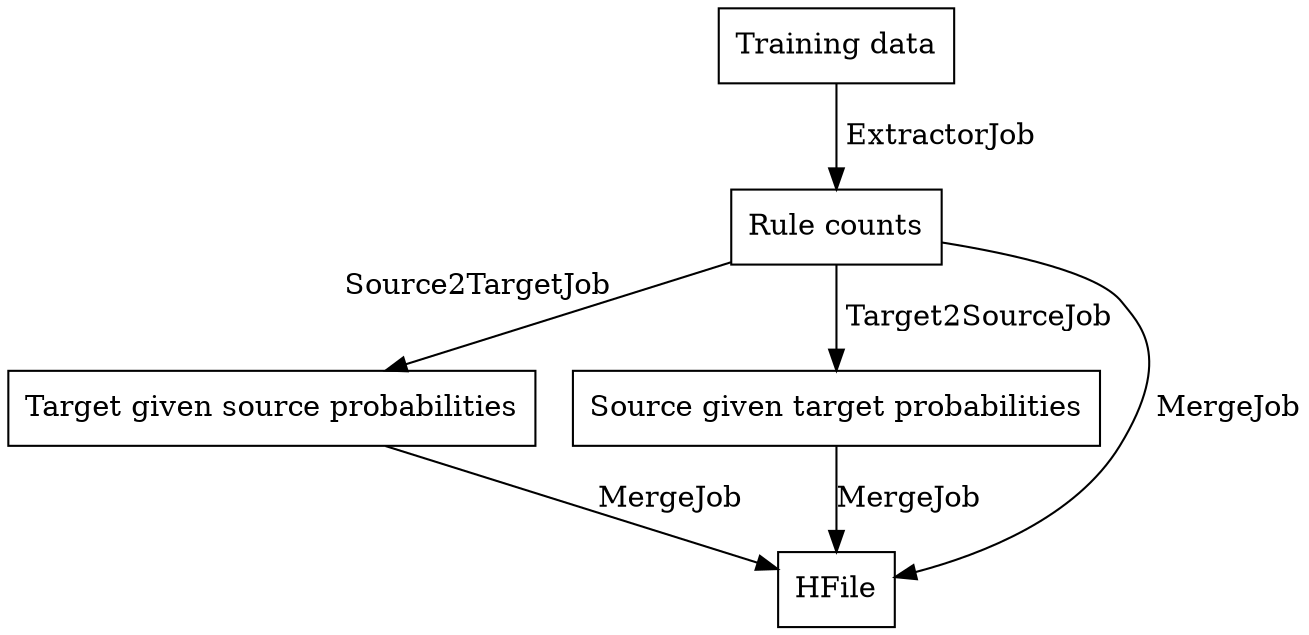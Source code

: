 digraph rulextract {
    td [label="Training data", shape=box];
    rc [label="Rule counts", shape=box];
    s2t [label="Target given source probabilities", shape=box];
    t2s [label="Source given target probabilities", shape=box];
    hf [label="HFile", shape=box];
    td -> rc [label=" ExtractorJob"]; 
    rc -> s2t [headlabel="Source2TargetJob", labeldistance=6, labelangle=25];
    rc -> t2s [label=" Target2SourceJob"];
    s2t -> hf [label=" MergeJob"];
    rc -> hf [label=" MergeJob"];
    t2s -> hf [label= "MergeJob"];
}